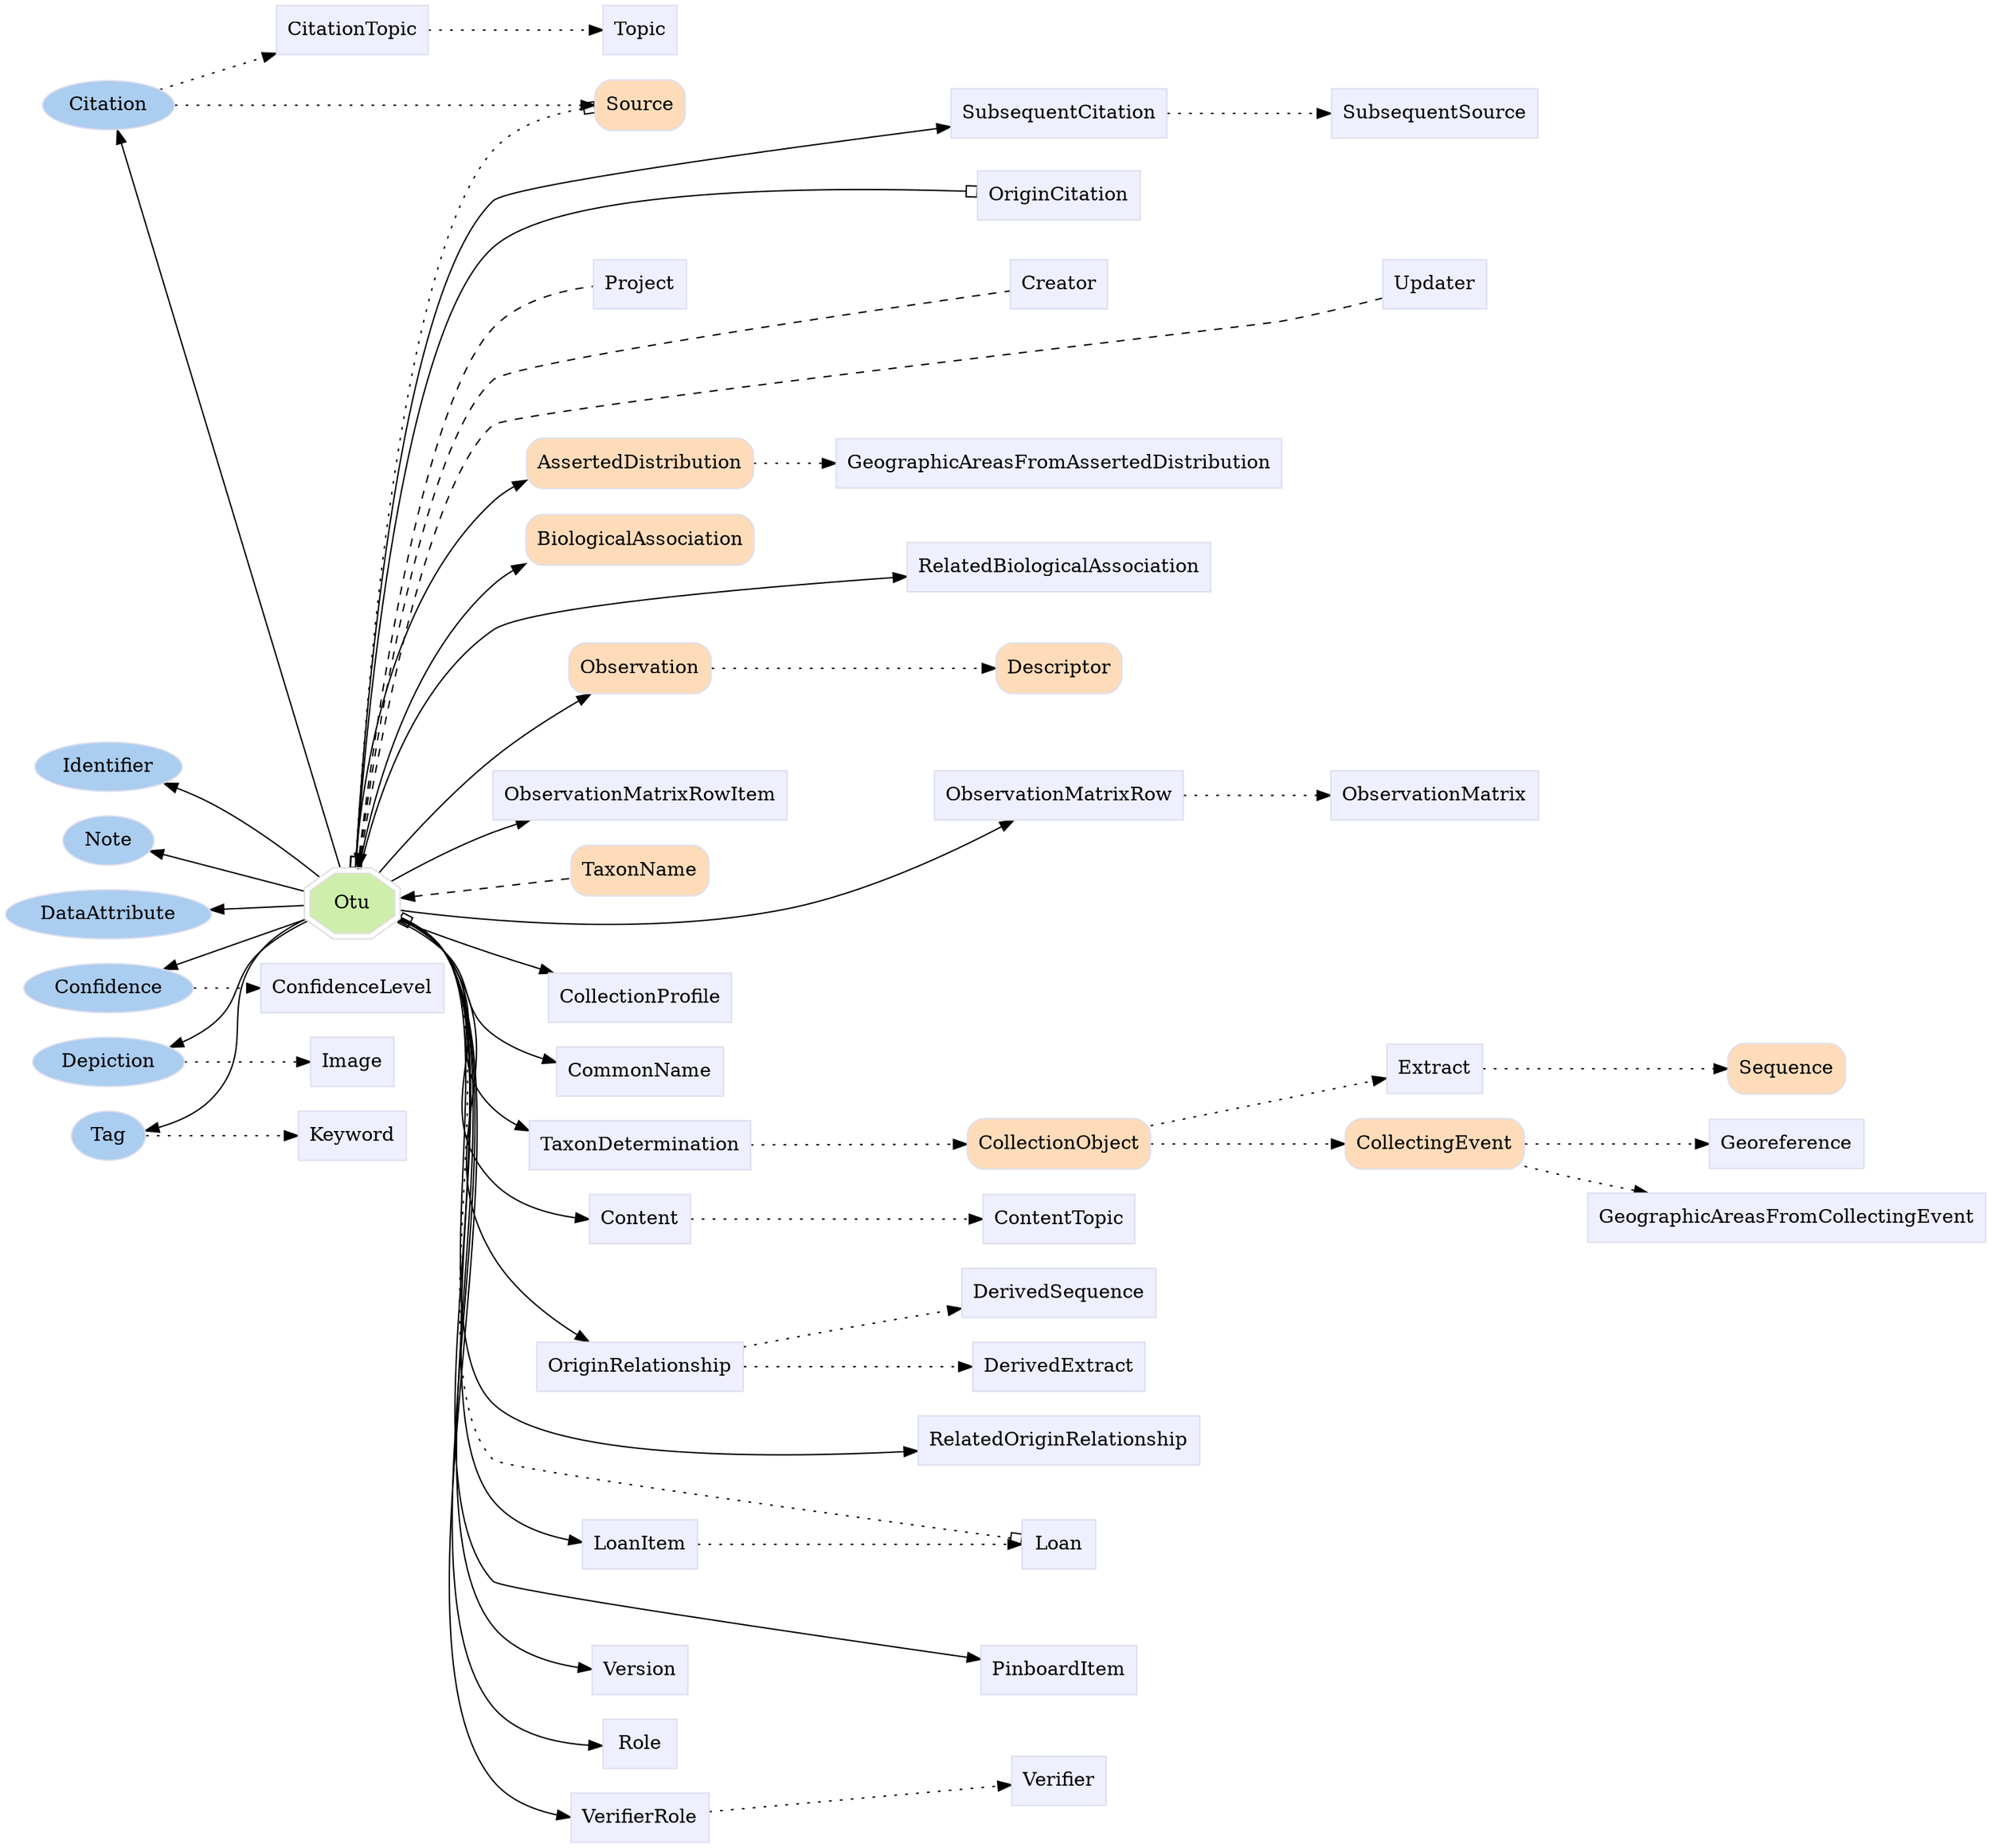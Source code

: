 digraph Otu {
	graph [bb="0,0,1181.3,1343",
		label="",
		outputorder=edgesfirst,
		rankdir=LR
	];
	node [label="\N"];
	subgraph annotator_cluster {
		graph [rank=min];
		Citation	[color="#dddeee",
			fillcolor="#abcdef",
			group=annotator,
			height=0.5,
			href="/develop/Data/models.html#citation",
			label=Citation,
			pos="59.145,1270",
			shape=oval,
			style=filled,
			target=_top,
			width=1.0832];
		Confidence	[color="#dddeee",
			fillcolor="#abcdef",
			group=annotator,
			height=0.5,
			href="/develop/Data/models.html#confidence",
			label=Confidence,
			pos="59.145,629",
			shape=oval,
			style=filled,
			target=_top,
			width=1.4082];
		DataAttribute	[color="#dddeee",
			fillcolor="#abcdef",
			group=annotator,
			height=0.5,
			href="/develop/Data/models.html#data-attribute",
			label=DataAttribute,
			pos="59.145,683",
			shape=oval,
			style=filled,
			target=_top,
			width=1.6429];
		Depiction	[color="#dddeee",
			fillcolor="#abcdef",
			group=annotator,
			height=0.5,
			href="/develop/Data/models.html#depiction",
			label=Depiction,
			pos="59.145,575",
			shape=oval,
			style=filled,
			target=_top,
			width=1.2638];
		Identifier	[color="#dddeee",
			fillcolor="#abcdef",
			group=annotator,
			height=0.5,
			href="/develop/Data/models.html#identifier",
			label=Identifier,
			pos="59.145,791",
			shape=oval,
			style=filled,
			target=_top,
			width=1.1916];
		Tag	[color="#dddeee",
			fillcolor="#abcdef",
			group=annotator,
			height=0.5,
			href="/develop/Data/models.html#tag",
			label=Tag,
			pos="59.145,521",
			shape=oval,
			style=filled,
			target=_top,
			width=0.75];
		Note	[color="#dddeee",
			fillcolor="#abcdef",
			group=annotator,
			height=0.5,
			href="/develop/Data/models.html#note",
			label=Note,
			pos="59.145,737",
			shape=oval,
			style=filled,
			target=_top,
			width=0.77632];
	}
	subgraph core {
		Otu	[color="#dedede",
			fillcolor="#cdefab",
			group=target,
			height=0.61111,
			href="/develop/Data/models.html#otu",
			label=Otu,
			pos="208.79,687",
			shape=doubleoctagon,
			style=filled,
			target=_top,
			width=0.86111];
		AssertedDistribution	[color="#dddeee",
			fillcolor="#fedcba",
			group=core,
			height=0.51389,
			href="/develop/Data/models.html#asserted-distribution",
			label=AssertedDistribution,
			pos="384.79,1008",
			shape=Mrecord,
			style=filled,
			target=_top,
			width=1.7917];
		BiologicalAssociation	[color="#dddeee",
			fillcolor="#fedcba",
			group=core,
			height=0.51389,
			href="/develop/Data/models.html#biological-association",
			label=BiologicalAssociation,
			pos="384.79,953",
			shape=Mrecord,
			style=filled,
			target=_top,
			width=1.9028];
		CollectionObject	[color="#dddeee",
			fillcolor="#fedcba",
			group=core,
			height=0.51389,
			href="/develop/Data/models.html#collection-object",
			label=CollectionObject,
			pos="633.29,511",
			shape=Mrecord,
			style=filled,
			target=_top,
			width=1.5139];
		CollectingEvent	[color="#dddeee",
			fillcolor="#fedcba",
			group=core,
			height=0.51389,
			href="/develop/Data/models.html#collecting-event",
			label=CollectingEvent,
			pos="856.29,511",
			shape=Mrecord,
			style=filled,
			target=_top,
			width=1.4444];
		Observation	[color="#dddeee",
			fillcolor="#fedcba",
			group=core,
			height=0.51389,
			href="/develop/Data/models.html#observation",
			label=Observation,
			pos="384.79,859",
			shape=Mrecord,
			style=filled,
			target=_top,
			width=1.1528];
		Descriptor	[color="#dddeee",
			fillcolor="#fedcba",
			group=core,
			height=0.51389,
			href="/develop/Data/models.html#descriptor",
			label=Descriptor,
			pos="633.29,859",
			shape=Mrecord,
			style=filled,
			target=_top,
			width=1.0278];
		Sequence	[color="#dddeee",
			fillcolor="#fedcba",
			group=core,
			height=0.51389,
			href="/develop/Data/models.html#sequence",
			label=Sequence,
			pos="1066.8,566",
			shape=Mrecord,
			style=filled,
			target=_top,
			width=0.94444];
		Source	[color="#dddeee",
			fillcolor="#fedcba",
			group=core,
			height=0.51389,
			href="/develop/Data/models.html#source",
			label=Source,
			pos="384.79,1270",
			shape=Mrecord,
			style=filled,
			target=_top,
			width=0.75];
		TaxonName	[color="#dddeee",
			fillcolor="#fedcba",
			group=core,
			height=0.51389,
			href="/develop/Data/models.html#taxon-name",
			label=TaxonName,
			pos="384.79,711",
			shape=Mrecord,
			style=filled,
			target=_top,
			width=1.1667];
	}
	subgraph supporting {
		CitationTopic	[color="#dddeee",
			fillcolor="#eeefff",
			group=supporting,
			height=0.5,
			href="/develop/Data/models.html#citation-topic",
			label=CitationTopic,
			pos="208.79,1325",
			shape=box,
			style=filled,
			target=_top,
			width=1.2778];
		TaxonDetermination	[color="#dddeee",
			fillcolor="#eeefff",
			group=supporting,
			height=0.5,
			href="/develop/Data/models.html#taxon-determination",
			label=TaxonDetermination,
			pos="384.79,510",
			shape=box,
			style=filled,
			target=_top,
			width=1.8056];
		CollectionProfile	[color="#dddeee",
			fillcolor="#eeefff",
			group=supporting,
			height=0.5,
			href="/develop/Data/models.html#collection-profile",
			label=CollectionProfile,
			pos="384.79,618",
			shape=box,
			style=filled,
			target=_top,
			width=1.5139];
		CommonName	[color="#dddeee",
			fillcolor="#eeefff",
			group=supporting,
			height=0.5,
			href="/develop/Data/models.html#common-name",
			label=CommonName,
			pos="384.79,564",
			shape=box,
			style=filled,
			target=_top,
			width=1.4028];
		ConfidenceLevel	[color="#dddeee",
			fillcolor="#eeefff",
			group=supporting,
			height=0.5,
			href="/develop/Data/models.html#confidence-level",
			label=ConfidenceLevel,
			pos="208.79,629",
			shape=box,
			style=filled,
			target=_top,
			width=1.5139];
		Content	[color="#dddeee",
			fillcolor="#eeefff",
			group=supporting,
			height=0.5,
			href="/develop/Data/models.html#content",
			label=Content,
			pos="384.79,456",
			shape=box,
			style=filled,
			target=_top,
			width=0.81944];
		ContentTopic	[color="#dddeee",
			fillcolor="#eeefff",
			group=supporting,
			height=0.5,
			href="/develop/Data/models.html#content-topic",
			label=ContentTopic,
			pos="633.29,456",
			shape=box,
			style=filled,
			target=_top,
			width=1.2639];
		OriginRelationship	[color="#dddeee",
			fillcolor="#eeefff",
			group=supporting,
			height=0.5,
			href="/develop/Data/models.html#origin-relationship",
			label=OriginRelationship,
			pos="384.79,348",
			shape=box,
			style=filled,
			target=_top,
			width=1.6667];
		DerivedExtract	[color="#dddeee",
			fillcolor="#eeefff",
			group=supporting,
			height=0.5,
			href="/develop/Data/models.html#derived-extract",
			label=DerivedExtract,
			pos="633.29,348",
			shape=box,
			style=filled,
			target=_top,
			width=1.375];
		DerivedSequence	[color="#dddeee",
			fillcolor="#eeefff",
			group=supporting,
			height=0.5,
			href="/develop/Data/models.html#derived-sequence",
			label=DerivedSequence,
			pos="633.29,402",
			shape=box,
			style=filled,
			target=_top,
			width=1.5556];
		Extract	[color="#dddeee",
			fillcolor="#eeefff",
			group=supporting,
			height=0.5,
			href="/develop/Data/models.html#extract",
			label=Extract,
			pos="856.29,566",
			shape=box,
			style=filled,
			target=_top,
			width=0.77778];
		GeographicAreasFromAssertedDistribution	[color="#dddeee",
			fillcolor="#eeefff",
			group=supporting,
			height=0.5,
			href="/develop/Data/models.html#geographic-areas-from-asserted-distribution",
			label=GeographicAreasFromAssertedDistribution,
			pos="633.29,1008",
			shape=box,
			style=filled,
			target=_top,
			width=3.5278];
		GeographicAreasFromCollectingEvent	[color="#dddeee",
			fillcolor="#eeefff",
			group=supporting,
			height=0.5,
			href="/develop/Data/models.html#geographic-areas-from-collecting-event",
			label=GeographicAreasFromCollectingEvent,
			pos="1066.8,457",
			shape=box,
			style=filled,
			target=_top,
			width=3.1806];
		Georeference	[color="#dddeee",
			fillcolor="#eeefff",
			group=supporting,
			height=0.5,
			href="/develop/Data/models.html#georeference",
			label=Georeference,
			pos="1066.8,511",
			shape=box,
			style=filled,
			target=_top,
			width=1.2361];
		Image	[color="#dddeee",
			fillcolor="#eeefff",
			group=supporting,
			height=0.5,
			href="/develop/Data/models.html#image",
			label=Image,
			pos="208.79,575",
			shape=box,
			style=filled,
			target=_top,
			width=0.75];
		Keyword	[color="#dddeee",
			fillcolor="#eeefff",
			group=supporting,
			height=0.5,
			href="/develop/Data/models.html#keyword",
			label=Keyword,
			pos="208.79,521",
			shape=box,
			style=filled,
			target=_top,
			width=0.93056];
		LoanItem	[color="#dddeee",
			fillcolor="#eeefff",
			group=supporting,
			height=0.5,
			href="/develop/Data/models.html#loan-item",
			label=LoanItem,
			pos="384.79,218",
			shape=box,
			style=filled,
			target=_top,
			width=0.97222];
		Loan	[color="#dddeee",
			fillcolor="#eeefff",
			group=supporting,
			height=0.5,
			href="/develop/Data/models.html#loan",
			label=Loan,
			pos="633.29,218",
			shape=box,
			style=filled,
			target=_top,
			width=0.75];
		ObservationMatrixRow	[color="#dddeee",
			fillcolor="#eeefff",
			group=supporting,
			height=0.5,
			href="/develop/Data/models.html#observation-matrix-row",
			label=ObservationMatrixRow,
			pos="633.29,766",
			shape=box,
			style=filled,
			target=_top,
			width=2.0278];
		ObservationMatrix	[color="#dddeee",
			fillcolor="#eeefff",
			group=supporting,
			height=0.5,
			href="/develop/Data/models.html#observation-matrix",
			label=ObservationMatrix,
			pos="856.29,766",
			shape=box,
			style=filled,
			target=_top,
			width=1.6667];
		ObservationMatrixRowItem	[color="#dddeee",
			fillcolor="#eeefff",
			group=supporting,
			height=0.5,
			href="/develop/Data/models.html#observation-matrix-row-item",
			label=ObservationMatrixRowItem,
			pos="384.79,766",
			shape=box,
			style=filled,
			target=_top,
			width=2.375];
		PinboardItem	[color="#dddeee",
			fillcolor="#eeefff",
			group=supporting,
			height=0.5,
			href="/develop/Data/models.html#pinboard-item",
			label=PinboardItem,
			pos="633.29,126",
			shape=box,
			style=filled,
			target=_top,
			width=1.2639];
		RelatedBiologicalAssociation	[color="#dddeee",
			fillcolor="#eeefff",
			group=supporting,
			height=0.5,
			href="/develop/Data/models.html#related-biological-association",
			label=RelatedBiologicalAssociation,
			pos="633.29,934",
			shape=box,
			style=filled,
			target=_top,
			width=2.4722];
		RelatedOriginRelationship	[color="#dddeee",
			fillcolor="#eeefff",
			group=supporting,
			height=0.5,
			href="/develop/Data/models.html#related-origin-relationship",
			label=RelatedOriginRelationship,
			pos="633.29,294",
			shape=box,
			style=filled,
			target=_top,
			width=2.2361];
		Role	[color="#dddeee",
			fillcolor="#eeefff",
			group=supporting,
			height=0.5,
			href="/develop/Data/models.html#role",
			label=Role,
			pos="384.79,72",
			shape=box,
			style=filled,
			target=_top,
			width=0.75];
		SubsequentCitation	[color="#dddeee",
			fillcolor="#eeefff",
			group=supporting,
			height=0.5,
			href="/develop/Data/models.html#subsequent-citation",
			label=SubsequentCitation,
			pos="633.29,1264",
			shape=box,
			style=filled,
			target=_top,
			width=1.6944];
		SubsequentSource	[color="#dddeee",
			fillcolor="#eeefff",
			group=supporting,
			height=0.5,
			href="/develop/Data/models.html#subsequent-source",
			label=SubsequentSource,
			pos="856.29,1264",
			shape=box,
			style=filled,
			target=_top,
			width=1.6111];
		Topic	[color="#dddeee",
			fillcolor="#eeefff",
			group=supporting,
			height=0.5,
			href="/develop/Data/models.html#topic",
			label=Topic,
			pos="384.79,1325",
			shape=box,
			style=filled,
			target=_top,
			width=0.75];
		VerifierRole	[color="#dddeee",
			fillcolor="#eeefff",
			group=supporting,
			height=0.5,
			href="/develop/Data/models.html#verifier-role",
			label=VerifierRole,
			pos="384.79,18",
			shape=box,
			style=filled,
			target=_top,
			width=1.1528];
		Verifier	[color="#dddeee",
			fillcolor="#eeefff",
			group=supporting,
			height=0.5,
			href="/develop/Data/models.html#verifier",
			label=Verifier,
			pos="633.29,45",
			shape=box,
			style=filled,
			target=_top,
			width=0.79167];
		Version	[color="#dddeee",
			fillcolor="#eeefff",
			group=supporting,
			height=0.5,
			href="/develop/Data/models.html#version",
			label=Version,
			pos="384.79,126",
			shape=box,
			style=filled,
			target=_top,
			width=0.80556];
		Creator	[color="#dddeee",
			fillcolor="#eeefff",
			group=supporting,
			height=0.5,
			href="/develop/Data/models.html#creator",
			label=Creator,
			pos="633.29,1139",
			shape=box,
			style=filled,
			target=_top,
			width=0.79167];
		Project	[color="#dddeee",
			fillcolor="#eeefff",
			group=supporting,
			height=0.5,
			href="/develop/Data/models.html#project",
			label=Project,
			pos="384.79,1139",
			shape=box,
			style=filled,
			target=_top,
			width=0.76389];
		Updater	[color="#dddeee",
			fillcolor="#eeefff",
			group=supporting,
			height=0.5,
			href="/develop/Data/models.html#updater",
			label=Updater,
			pos="856.29,1139",
			shape=box,
			style=filled,
			target=_top,
			width=0.83333];
		OriginCitation	[color="#dddeee",
			fillcolor="#eeefff",
			group=supporting,
			height=0.5,
			href="/develop/Data/models.html#origin-citation",
			label=OriginCitation,
			pos="633.29,1204",
			shape=box,
			style=filled,
			target=_top,
			width=1.3194];
	}
	Citation -> Source	[pos="e,357.51,1270 98.223,1270 161.09,1270 285.76,1270 347.46,1270",
		style=dotted];
	Citation -> CitationTopic	[pos="e,162.53,1308.1 90.023,1281.1 108.07,1287.9 131.63,1296.6 152.93,1304.6",
		style=dotted];
	Confidence -> ConfidenceLevel	[pos="e,154.06,629 110.13,629 120.96,629 132.55,629 143.82,629",
		style=dotted];
	Depiction -> Image	[pos="e,181.7,575 104.84,575 126.24,575 151.52,575 171.67,575",
		style=dotted];
	Tag -> Keyword	[pos="e,175.29,521 86.201,521 108.03,521 139.62,521 165.13,521",
		style=dotted];
	Otu -> Citation	[pos="e,64.725,1251.9 202.19,709.1 179.28,799.59 92.6,1141.8 67.188,1242.2"];
	Otu -> Confidence	[pos="e,94.017,642.31 179.53,675.9 158.01,667.45 128.01,655.66 103.47,646.02"];
	Otu -> DataAttribute	[pos="e,118.07,684.57 177.63,686.18 163.3,685.79 145.54,685.31 128.2,684.84"];
	Otu -> Depiction	[pos="e,93.702,586.8 181.39,674.83 172.19,669.81 162.19,663.42 154.29,656 133.26,636.25 140.19,620.77 118.29,602 113.69,598.06 108.41,\
594.57 102.96,591.52"];
	Otu -> Identifier	[pos="e,90.863,778.65 189.79,705.14 172.52,721.87 145.17,746.67 118.29,764 112.57,767.69 106.27,771.15 99.983,774.29"];
	Otu -> Tag	[pos="e,84.699,527.43 179.96,675.77 170.72,670.87 161.07,664.32 154.29,656 122.33,616.78 151.99,585.74 118.29,548 111.81,540.75 102.98,\
535.3 94.157,531.27"];
	Otu -> Note	[pos="e,84.195,728.86 178.15,697.04 153.76,705.3 119.21,717 93.789,725.61"];
	Otu -> AssertedDistribution	[pos="e,319.87,994.36 210,709.14 211.71,763.09 223.66,902.57 299.29,980 302.75,983.54 306.67,986.64 310.88,989.34"];
	Otu -> BiologicalAssociation	[pos="e,319.76,934.82 212.32,709.12 218.65,754.66 239.25,859.62 299.29,920 302.78,923.51 306.7,926.66 310.87,929.48"];
	Otu -> Observation	[pos="e,357.9,840.94 224.52,706.81 241.4,728.93 270.48,765.27 299.29,793 314.79,807.92 333.52,822.83 349.41,834.68"];
	Otu -> Source	[arrowhead=obox,
		arrowtail=obox,
		dir=both,
		pos="s,210.53,709.11 e,357.61,1266.7 210.93,719.12 215.28,824.31 234.02,1156.3 299.29,1237 311.21,1251.7 330.6,1259.9 347.8,1264.4",
		style=dotted];
	Otu -> TaxonName	[dir=back,
		pos="s,240.1,691.18 250.27,692.58 278.07,696.42 314.83,701.49 342.75,705.34",
		style=dashed];
	Otu -> TaxonDetermination	[pos="e,319.46,523.04 237.75,675.87 247,670.99 256.63,664.42 263.29,656 297.59,612.68 260.52,576.37 299.29,537 302.69,533.55 306.53,530.53 \
310.65,527.91"];
	Otu -> CollectionProfile	[pos="e,335.43,636.03 237.12,675.45 254.8,668.04 278.34,658.29 299.29,650 307.86,646.61 316.94,643.09 325.86,639.67"];
	Otu -> CommonName	[pos="e,334.16,573.07 236.53,675.18 245.77,670.2 255.7,663.74 263.29,656 286.41,632.42 273.76,611.95 299.29,591 306.71,584.91 315.53,580.18 \
324.63,576.52"];
	Otu -> Content	[pos="e,355.14,457.92 238.18,676.19 247.47,671.34 257.01,664.7 263.29,656 309.27,592.33 246.72,541.35 299.29,483 310.99,470.02 328.91,\
463.24 345.25,459.72"];
	Otu -> OriginRelationship	[pos="e,357.21,366.06 238.41,676.36 247.72,671.52 257.22,664.85 263.29,656 321.09,571.78 251.95,519.52 299.29,429 311.05,406.51 331.44,\
386.69 349.25,372.28"];
	Otu -> LoanItem	[pos="e,349.79,222.19 238.75,676.58 248.1,671.77 257.52,665.05 263.29,656 311.94,579.6 244.57,322.18 299.29,250 309.08,237.08 324.74,229.38 \
339.94,224.78"];
	Otu -> Loan	[arrowhead=obox,
		arrowtail=obox,
		dir=both,
		pos="s,238.71,676.56 e,606.28,222.37 247.38,671.47 253.59,667.32 259.3,662.21 263.29,656 308.07,586.32 243.78,346.48 299.29,285 309.31,\
273.91 512.41,238.34 596.41,224.04",
		style=dotted];
	Otu -> ObservationMatrixRow	[pos="e,606.59,747.92 240.02,681.72 289.13,674.2 388.95,663.37 470.29,683 517.6,694.42 566.63,722.14 598.17,742.41"];
	Otu -> ObservationMatrixRowItem	[pos="e,324.13,747.88 232.68,701.73 250.39,712.7 275.76,727.52 299.29,738 304.23,740.2 309.4,742.32 314.64,744.35"];
	Otu -> PinboardItem	[pos="e,587.57,133.26 238.81,676.62 248.16,671.8 257.57,665.09 263.29,656 318.47,568.27 230.36,268.39 299.29,191 308.54,180.61 485.49,\
150.16 577.58,134.91"];
	Otu -> RelatedBiologicalAssociation	[pos="e,544.1,925.7 212.77,709.23 219.68,751.24 240.89,842.01 299.29,886 317.89,900.02 442.61,915.2 533.98,924.66"];
	Otu -> RelatedOriginRelationship	[pos="e,552.5,289.28 238.66,676.52 248,671.7 257.44,665 263.29,656 304.09,593.22 245.66,373.25 299.29,321 332.71,288.44 455.64,286.14 \
542.37,288.93"];
	Otu -> Role	[pos="e,357.66,72.9 238.87,676.66 248.23,671.85 257.63,665.12 263.29,656 328.66,550.59 222.94,196.76 299.29,99 310.78,84.288 330.33,77.454 \
347.74,74.337"];
	Otu -> SubsequentCitation	[pos="e,572.22,1256 210.44,709.1 213.5,797.96 229.48,1127.8 299.29,1199 317.55,1217.6 469.93,1241.6 562.11,1254.6"];
	Otu -> VerifierRole	[pos="e,343.26,21.178 238.9,676.68 248.26,671.87 257.66,665.14 263.29,656 334.64,540.21 215.88,152.43 299.29,45 307.64,34.24 320.31,27.692 \
333.32,23.73"];
	Otu -> Version	[pos="e,355.55,128.91 238.84,676.63 248.19,671.82 257.6,665.1 263.29,656 322.12,561.93 232.99,246.97 299.29,158 310.16,143.42 328.51,135.48 \
345.34,131.16"];
	Otu -> Creator	[dir=back,
		pos="s,211.89,709.06 212.93,719.16 221.68,802.05 249.06,1019.9 299.29,1069 310.37,1079.8 526.84,1119.9 604.69,1134",
		style=dashed];
	Otu -> Project	[dir=back,
		pos="s,211.74,709.27 212.71,719.46 221.25,807.51 248.77,1048.1 299.29,1107 313.8,1123.9 338.21,1131.9 357.08,1135.7",
		style=dashed];
	Otu -> Updater	[dir=back,
		pos="s,212.37,709.36 213.65,719.57 223.57,797.63 252.53,992.11 299.29,1035 308.86,1043.8 747.62,1109.2 760.29,1112 782.54,1117 807.31,\
1124.1 825.98,1129.8",
		style=dashed];
	Otu -> OriginCitation	[arrowhead=obox,
		arrowtail=obox,
		dir=both,
		pos="s,210.57,709.28 e,585.69,1205.2 211.01,719.43 215.39,817.01 233.73,1104.9 299.29,1166 338.17,1202.2 491.06,1206.1 575.5,1205.3"];
	AssertedDistribution -> GeographicAreasFromAssertedDistribution	[pos="e,506.06,1008 449.59,1008 464,1008 479.84,1008 495.98,1008",
		style=dotted];
	BiologicalAssociation -> RelatedBiologicalAssociation	[pos="e,543.95,940.81 453.47,947.78 478.24,945.87 506.8,943.67 533.72,941.6",
		style=invis];
	CollectionObject -> CollectingEvent	[pos="e,803.93,511 688.07,511 720.03,511 760.67,511 793.88,511",
		style=dotted];
	CollectionObject -> Extract	[pos="e,828.2,559.26 688.07,524.38 728.42,534.43 782.62,547.91 818.23,556.78",
		style=dotted];
	CollectingEvent -> GeographicAreasFromCollectingEvent	[pos="e,987.83,475.07 908.45,496.02 922.62,491.99 938.02,487.72 952.29,484 960.62,481.83 969.31,479.63 978.02,477.48",
		style=dotted];
	CollectingEvent -> Georeference	[pos="e,1022,511 908.29,511 939.73,511 980,511 1012,511",
		style=dotted];
	Observation -> Descriptor	[pos="e,595.95,859 426.49,859 470.26,859 539.73,859 585.66,859",
		style=dotted];
	Observation -> ObservationMatrix	[pos="e,796.29,784.04 426.34,848.73 449.63,843.04 479.5,836.11 506.29,831 618.41,809.62 648.72,817.1 760.29,793 768.81,791.16 777.7,788.98 \
786.47,786.68",
		style=invis];
	Source -> SubsequentCitation	[pos="e,572.27,1265.5 412.17,1269.4 447.67,1268.5 512.13,1266.9 562.15,1265.7",
		style=invis];
	Source -> OriginCitation	[pos="e,585.58,1216.1 412.09,1262.7 436.49,1256 473.81,1245.7 506.29,1237 529.02,1230.9 554.09,1224.3 575.84,1218.6",
		style=invis];
	CitationTopic -> Topic	[pos="e,357.66,1325 255.05,1325 283.85,1325 320.65,1325 347.53,1325",
		style=dotted];
	TaxonDetermination -> CollectionObject	[pos="e,578.49,510.78 449.91,510.26 486.42,510.41 532,510.59 568.46,510.74",
		style=dotted];
	Content -> ContentTopic	[pos="e,587.47,456 414.55,456 454.35,456 527.01,456 577.39,456",
		style=dotted];
	OriginRelationship -> DerivedExtract	[pos="e,583.66,348 444.83,348 483.8,348 534.64,348 573.54,348",
		style=dotted];
	OriginRelationship -> DerivedSequence	[pos="e,577.07,390.28 444.91,361.36 464.44,365.75 486.29,370.62 506.29,375 526.02,379.32 547.5,383.95 567.04,388.14",
		style=dotted];
	OriginRelationship -> RelatedOriginRelationship	[pos="e,552.62,310.96 444.91,334.64 464.44,330.25 486.29,325.38 506.29,321 518.1,318.41 530.54,315.71 542.82,313.06",
		style=invis];
	Extract -> Sequence	[pos="e,1032.7,566 884.55,566 919.65,566 981.08,566 1022.6,566",
		style=dotted];
	LoanItem -> Loan	[pos="e,606.15,218 419.81,218 466.1,218 548.58,218 596.02,218",
		style=dotted];
	ObservationMatrixRow -> ObservationMatrix	[pos="e,796.24,766 706.35,766 731.92,766 760.63,766 785.97,766",
		style=dotted];
	ObservationMatrixRowItem -> ObservationMatrixRow	[pos="e,560.03,766 470.62,766 496.32,766 524.49,766 550.01,766",
		style=invis];
	Role -> Verifier	[pos="e,604.6,48.033 412.17,69.111 456,64.31 543.98,54.673 594.43,49.147",
		style=invis];
	SubsequentCitation -> SubsequentSource	[pos="e,798.25,1264 694.39,1264 723.31,1264 758.11,1264 787.93,1264",
		style=dotted];
	VerifierRole -> Verifier	[pos="e,604.55,41.962 426.49,22.459 473.18,27.572 549.11,35.889 594.52,40.863",
		style=dotted];
	Version -> PinboardItem	[pos="e,587.72,126 414.07,126 453.82,126 527.02,126 577.61,126",
		style=invis];
	Creator -> Updater	[pos="e,825.99,1139 661.83,1139 700.61,1139 771.51,1139 815.86,1139",
		style=invis];
	Project -> Creator	[pos="e,604.72,1139 412.64,1139 456.67,1139 544.36,1139 594.6,1139",
		style=invis];
}
